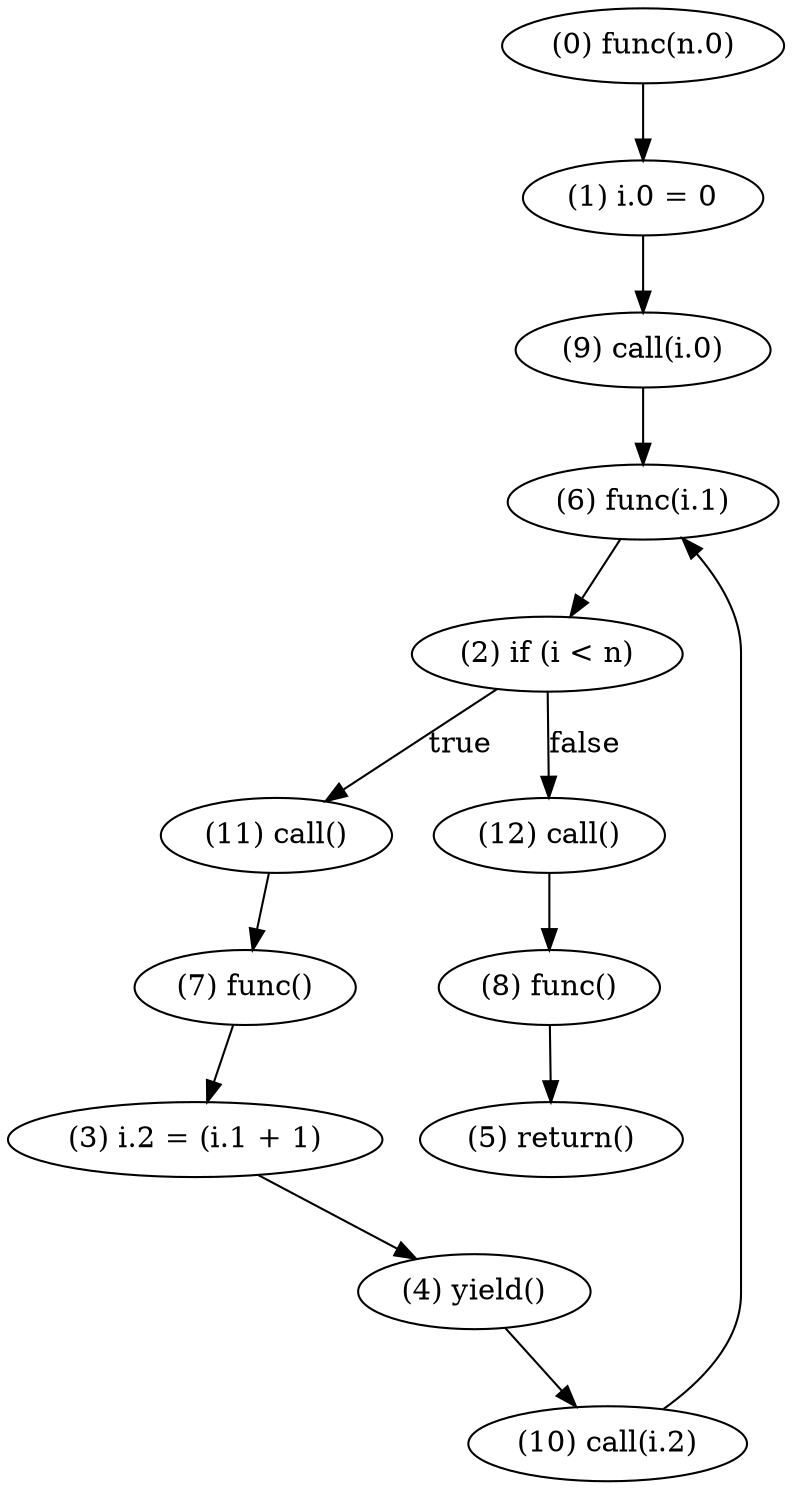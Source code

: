 digraph {
    0 [ label = "(0) func(n.0)" ]
    1 [ label = "(1) i.0 = 0" ]
    2 [ label = "(2) if (i < n)" ]
    3 [ label = "(3) i.2 = (i.1 + 1)" ]
    4 [ label = "(4) yield()" ]
    5 [ label = "(5) return()" ]
    6 [ label = "(6) func(i.1)" ]
    7 [ label = "(7) func()" ]
    8 [ label = "(8) func()" ]
    9 [ label = "(9) call(i.0)" ]
    10 [ label = "(10) call(i.2)" ]
    11 [ label = "(11) call()" ]
    12 [ label = "(12) call()" ]
    0 -> 1 [ label = "" ]
    1 -> 9 [ label = "" ]
    2 -> 12 [ label = "false" ]
    2 -> 11 [ label = "true" ]
    3 -> 4 [ label = "" ]
    4 -> 10 [ label = "" ]
    6 -> 2 [ label = "" ]
    7 -> 3 [ label = "" ]
    8 -> 5 [ label = "" ]
    9 -> 6 [ label = "" ]
    10 -> 6 [ label = "" ]
    11 -> 7 [ label = "" ]
    12 -> 8 [ label = "" ]
}
